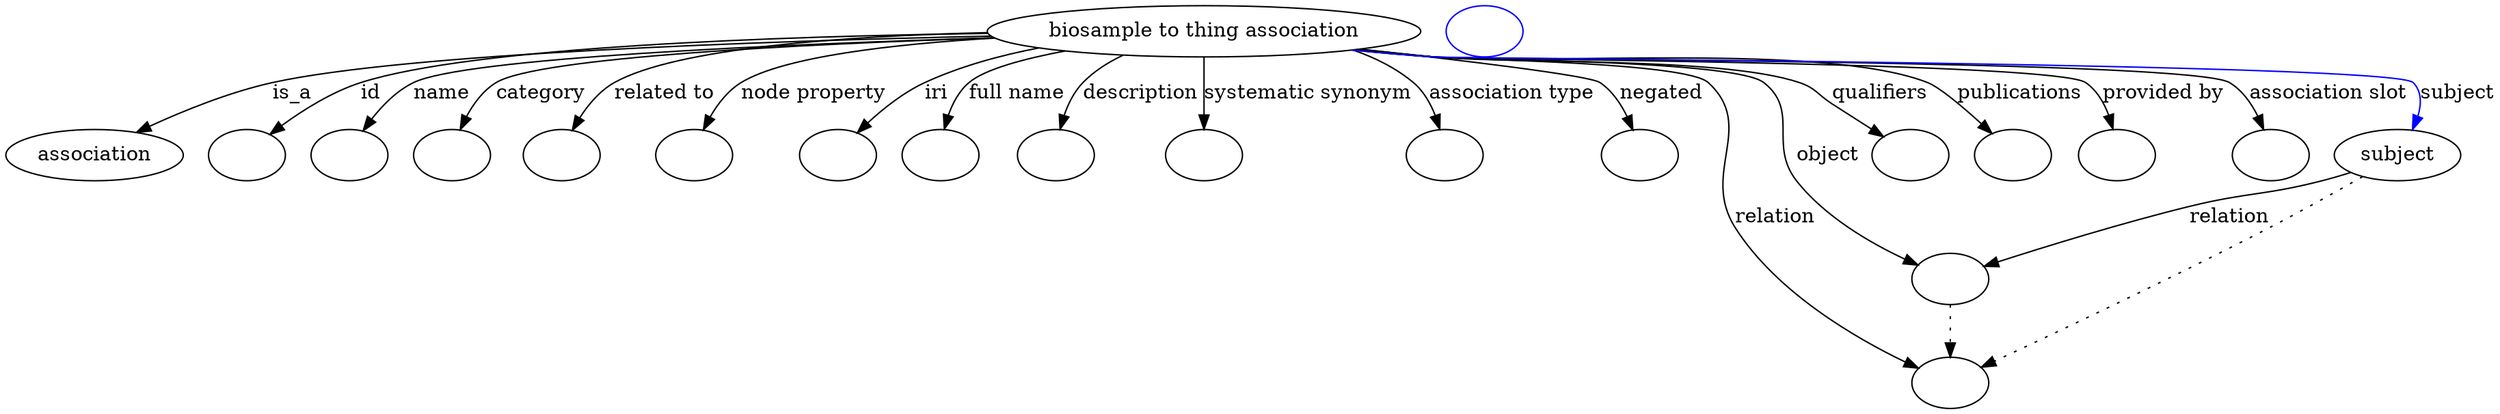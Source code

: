 digraph {
	graph [bb="0,0,1491.1,281"];
	node [label="\N"];
	"biosample to thing association"	 [height=0.5,
		label="biosample to thing association",
		pos="730.4,263",
		width=3.2623];
	association	 [height=0.5,
		pos="49.402,177",
		width=1.3723];
	"biosample to thing association" -> association	 [label=is_a,
		lp="189.68,220",
		pos="e,78.951,191.51 614.95,259.62 478,254.89 258.15,244.8 177.85,227 146.67,220.09 113.09,206.8 88.091,195.65"];
	id	 [color=black,
		height=0.5,
		label="",
		pos="143.4,177",
		width=0.75];
	"biosample to thing association" -> id	 [color=black,
		label=id,
		lp="245.85,220",
		pos="e,162.66,190.03 614.68,259.9 492.21,255.66 307.44,246.27 239.51,227 215.1,220.07 189.72,206.56 171.18,195.33",
		style=solid];
	name	 [color=black,
		height=0.5,
		label="",
		pos="215.4,177",
		width=0.75];
	"biosample to thing association" -> name	 [color=black,
		label=name,
		lp="294.56,220",
		pos="e,229.98,192.62 618.53,257.45 495.14,250.8 309.88,239.04 279.08,227 263.55,220.93 248.74,209.75 237.32,199.5",
		style=solid];
	category	 [color=black,
		height=0.5,
		label="",
		pos="287.4,177",
		width=0.75];
	"biosample to thing association" -> category	 [color=black,
		label=category,
		lp="353.5,220",
		pos="e,296.73,193.97 618.76,257.36 509.01,251.11 354.36,240.16 329.21,227 318.46,221.38 309.38,211.7 302.46,202.34",
		style=solid];
	"related to"	 [color=black,
		height=0.5,
		label="",
		pos="359.4,177",
		width=0.75];
	"biosample to thing association" -> "related to"	 [color=black,
		label="related to",
		lp="422.64,220",
		pos="e,367.34,194.35 622.69,255.76 532.48,248.99 415.4,238.24 395.93,227 386.29,221.44 378.48,212.2 372.59,203.17",
		style=solid];
	"node property"	 [color=black,
		height=0.5,
		label="",
		pos="432.4,177",
		width=0.75];
	"biosample to thing association" -> "node property"	 [color=black,
		label="node property",
		lp="505.47,220",
		pos="e,439.76,194.7 619.65,256.92 559.28,251.87 491.77,242.83 466.26,227 457.27,221.42 450.1,212.47 444.72,203.67",
		style=solid];
	iri	 [color=black,
		height=0.5,
		label="",
		pos="504.4,177",
		width=0.75];
	"biosample to thing association" -> iri	 [color=black,
		label=iri,
		lp="578.62,220",
		pos="e,520.38,191.84 645.63,250.49 621.17,245.1 594.91,237.53 571.96,227 556.23,219.78 540.57,208.52 528.29,198.5",
		style=solid];
	"full name"	 [color=black,
		height=0.5,
		label="",
		pos="576.4,177",
		width=0.75];
	"biosample to thing association" -> "full name"	 [color=black,
		label="full name",
		lp="626.03,220",
		pos="e,580.5,195.08 657.84,248.77 632.82,242.69 608.67,235.12 599.14,227 592.26,221.13 587.35,212.75 583.9,204.51",
		style=solid];
	description	 [color=black,
		height=0.5,
		label="",
		pos="648.4,177",
		width=0.75];
	"biosample to thing association" -> description	 [color=black,
		label=description,
		lp="695.51,220",
		pos="e,650.74,195.26 687.96,246.21 679.14,241.13 670.6,234.77 664.19,227 659.04,220.75 655.56,212.8 653.22,205.09",
		style=solid];
	"systematic synonym"	 [color=black,
		height=0.5,
		label="",
		pos="730.4,177",
		width=0.75];
	"biosample to thing association" -> "systematic synonym"	 [color=black,
		label="systematic synonym",
		lp="787.37,220",
		pos="e,730.4,195.21 730.4,244.76 730.4,233.36 730.4,218.43 730.4,205.49",
		style=solid];
	"association type"	 [color=black,
		height=0.5,
		label="",
		pos="867.4,177",
		width=0.75];
	"biosample to thing association" -> "association type"	 [color=black,
		label="association type",
		lp="901.31,220",
		pos="e,863.48,194.95 806.73,249.18 820.75,243.98 834.41,236.83 845.4,227 852.03,221.07 856.76,212.76 860.09,204.63",
		style=solid];
	negated	 [color=black,
		height=0.5,
		label="",
		pos="971.4,177",
		width=0.75];
	"biosample to thing association" -> negated	 [color=black,
		label=negated,
		lp="983.17,220",
		pos="e,968.39,194.92 817.05,250.79 876.24,242.13 944.94,231.31 950.4,227 957.52,221.39 962.26,212.92 965.39,204.54",
		style=solid];
	relation	 [color=black,
		height=0.5,
		label="",
		pos="1168.4,18",
		width=0.75];
	"biosample to thing association" -> relation	 [color=black,
		label=relation,
		lp="1073.8,134",
		pos="e,1149.9,31.238 815.42,250.56 829.12,248.64 843.14,246.73 856.4,245 890.35,240.58 982.03,247.56 1009.4,227 1048,198.03 1024,166.55 \
1051.6,127 1076.9,90.847 1115.8,57.55 1141.7,37.51",
		style=solid];
	object	 [color=black,
		height=0.5,
		label="",
		pos="1168.4,91",
		width=0.75];
	"biosample to thing association" -> object	 [color=black,
		label=object,
		lp="1098.5,177",
		pos="e,1147.5,102.86 814.37,250.4 828.39,248.47 842.79,246.59 856.4,245 900.06,239.89 1018.1,253.15 1053.4,227 1079.6,207.58 1061.5,185.03 \
1081.2,159 1096.9,138.26 1120.4,120.42 1139.1,108.22",
		style=solid];
	qualifiers	 [color=black,
		height=0.5,
		label="",
		pos="1151.4,177",
		width=0.75];
	"biosample to thing association" -> qualifiers	 [color=black,
		label=qualifiers,
		lp="1138.5,220",
		pos="e,1136.5,192.63 814.01,250.29 828.14,248.36 842.67,246.52 856.4,245 907.36,239.37 1038.5,245.39 1086.4,227 1102.2,220.94 1117.3,\
209.76 1129,199.51",
		style=solid];
	publications	 [color=black,
		height=0.5,
		label="",
		pos="1223.4,177",
		width=0.75];
	"biosample to thing association" -> publications	 [color=black,
		label=publications,
		lp="1218.6,220",
		pos="e,1208.1,191.89 812.97,250.2 827.42,248.25 842.33,246.41 856.4,245 924.62,238.15 1100.7,252.48 1164.4,227 1172.5,223.76 1187.6,210.91 \
1200.5,199.05",
		style=solid];
	"provided by"	 [color=black,
		height=0.5,
		label="",
		pos="1295.4,177",
		width=0.75];
	"biosample to thing association" -> "provided by"	 [color=black,
		label="provided by",
		lp="1307,220",
		pos="e,1286.8,194.15 812.61,250.09 827.17,248.13 842.21,246.33 856.4,245 900.59,240.86 1215.8,247.12 1255.4,227 1266,221.6 1274.8,211.95 \
1281.3,202.57",
		style=solid];
	"association slot"	 [color=black,
		height=0.5,
		label="",
		pos="1367.4,177",
		width=0.75];
	"biosample to thing association" -> "association slot"	 [color=black,
		label="association slot",
		lp="1398.4,220",
		pos="e,1364.1,194.91 812.27,250.03 826.93,248.07 842.1,246.28 856.4,245 883.42,242.58 1321.8,242.05 1344.4,227 1352.3,221.76 1357.5,213.12 \
1360.9,204.48",
		style=solid];
	subject	 [height=0.5,
		pos="1447.4,177",
		width=0.97656];
	"biosample to thing association" -> subject	 [color=blue,
		label=subject,
		lp="1471.2,220",
		pos="e,1452.2,195.15 811.92,250 826.69,248.03 841.98,246.25 856.4,245 889.02,242.18 1422.1,250.04 1445.4,227 1451.1,221.33 1453,213.19 \
1453,205.13",
		style=solid];
	object -> relation	 [pos="e,1168.4,36.09 1168.4,72.955 1168.4,64.883 1168.4,55.176 1168.4,46.182",
		style=dotted];
	subject -> relation	 [pos="e,1189.6,29.326 1424.9,162.95 1408.5,152.78 1385.7,138.81 1365.4,127 1307,93.051 1237.6,55.254 1198.8,34.283",
		style=dotted];
	subject -> object	 [label=relation,
		lp="1343.8,134",
		pos="e,1192.2,99.5 1420.7,165.23 1415,162.98 1409.1,160.78 1403.4,159 1368.3,148 1358.1,150.68 1322.6,141 1280.5,129.5 1232.8,113.57 \
1201.7,102.8"];
	"biosample to thing association subject"	 [color=blue,
		height=0.5,
		label="",
		pos="892.4,263",
		width=0.75];
}
